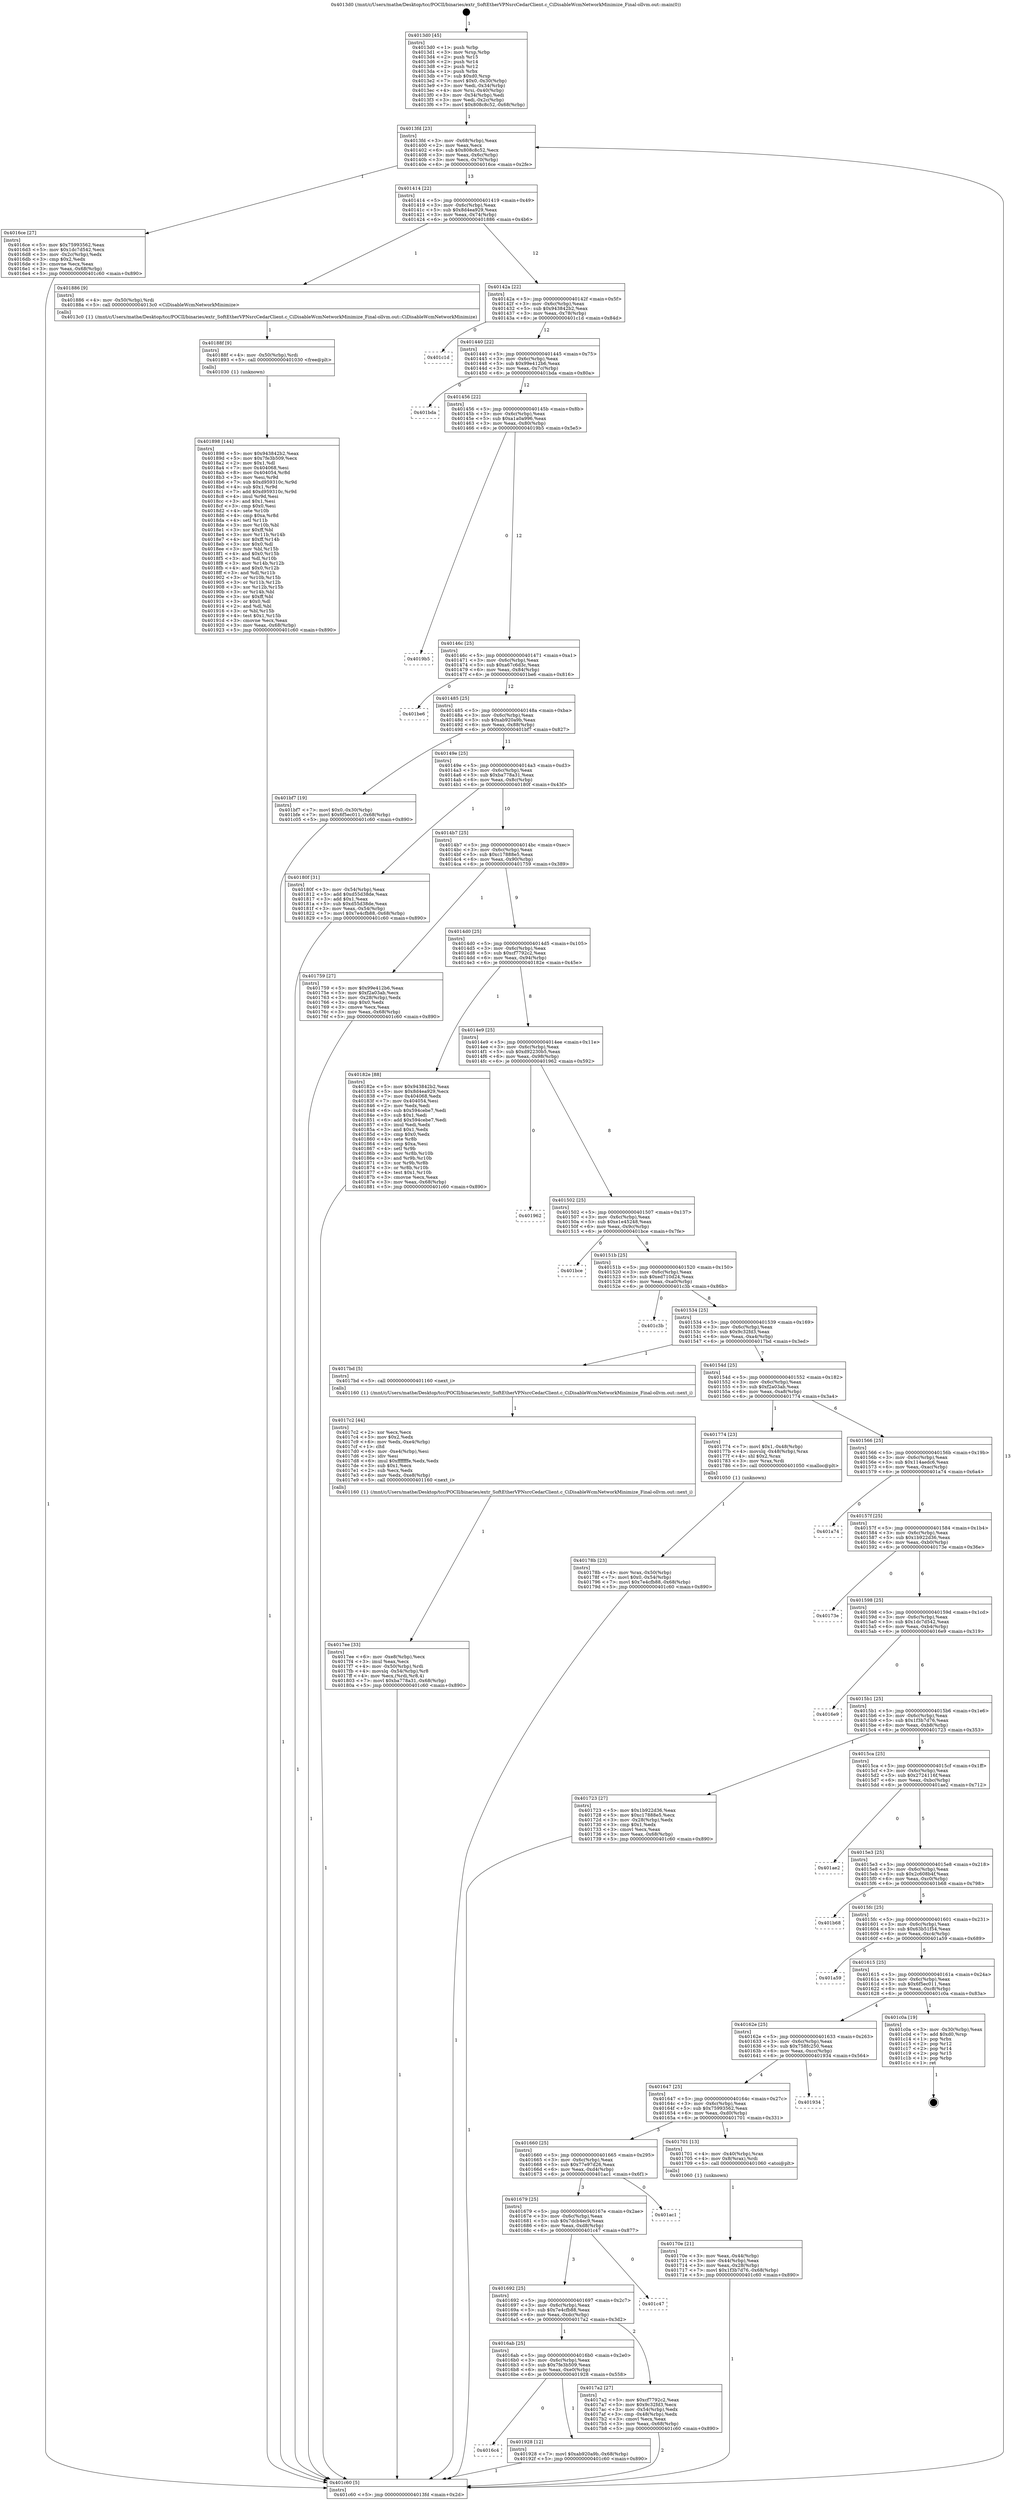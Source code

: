 digraph "0x4013d0" {
  label = "0x4013d0 (/mnt/c/Users/mathe/Desktop/tcc/POCII/binaries/extr_SoftEtherVPNsrcCedarClient.c_CiDisableWcmNetworkMinimize_Final-ollvm.out::main(0))"
  labelloc = "t"
  node[shape=record]

  Entry [label="",width=0.3,height=0.3,shape=circle,fillcolor=black,style=filled]
  "0x4013fd" [label="{
     0x4013fd [23]\l
     | [instrs]\l
     &nbsp;&nbsp;0x4013fd \<+3\>: mov -0x68(%rbp),%eax\l
     &nbsp;&nbsp;0x401400 \<+2\>: mov %eax,%ecx\l
     &nbsp;&nbsp;0x401402 \<+6\>: sub $0x808c8c52,%ecx\l
     &nbsp;&nbsp;0x401408 \<+3\>: mov %eax,-0x6c(%rbp)\l
     &nbsp;&nbsp;0x40140b \<+3\>: mov %ecx,-0x70(%rbp)\l
     &nbsp;&nbsp;0x40140e \<+6\>: je 00000000004016ce \<main+0x2fe\>\l
  }"]
  "0x4016ce" [label="{
     0x4016ce [27]\l
     | [instrs]\l
     &nbsp;&nbsp;0x4016ce \<+5\>: mov $0x75993562,%eax\l
     &nbsp;&nbsp;0x4016d3 \<+5\>: mov $0x1dc7d542,%ecx\l
     &nbsp;&nbsp;0x4016d8 \<+3\>: mov -0x2c(%rbp),%edx\l
     &nbsp;&nbsp;0x4016db \<+3\>: cmp $0x2,%edx\l
     &nbsp;&nbsp;0x4016de \<+3\>: cmovne %ecx,%eax\l
     &nbsp;&nbsp;0x4016e1 \<+3\>: mov %eax,-0x68(%rbp)\l
     &nbsp;&nbsp;0x4016e4 \<+5\>: jmp 0000000000401c60 \<main+0x890\>\l
  }"]
  "0x401414" [label="{
     0x401414 [22]\l
     | [instrs]\l
     &nbsp;&nbsp;0x401414 \<+5\>: jmp 0000000000401419 \<main+0x49\>\l
     &nbsp;&nbsp;0x401419 \<+3\>: mov -0x6c(%rbp),%eax\l
     &nbsp;&nbsp;0x40141c \<+5\>: sub $0x8d4ea929,%eax\l
     &nbsp;&nbsp;0x401421 \<+3\>: mov %eax,-0x74(%rbp)\l
     &nbsp;&nbsp;0x401424 \<+6\>: je 0000000000401886 \<main+0x4b6\>\l
  }"]
  "0x401c60" [label="{
     0x401c60 [5]\l
     | [instrs]\l
     &nbsp;&nbsp;0x401c60 \<+5\>: jmp 00000000004013fd \<main+0x2d\>\l
  }"]
  "0x4013d0" [label="{
     0x4013d0 [45]\l
     | [instrs]\l
     &nbsp;&nbsp;0x4013d0 \<+1\>: push %rbp\l
     &nbsp;&nbsp;0x4013d1 \<+3\>: mov %rsp,%rbp\l
     &nbsp;&nbsp;0x4013d4 \<+2\>: push %r15\l
     &nbsp;&nbsp;0x4013d6 \<+2\>: push %r14\l
     &nbsp;&nbsp;0x4013d8 \<+2\>: push %r12\l
     &nbsp;&nbsp;0x4013da \<+1\>: push %rbx\l
     &nbsp;&nbsp;0x4013db \<+7\>: sub $0xd0,%rsp\l
     &nbsp;&nbsp;0x4013e2 \<+7\>: movl $0x0,-0x30(%rbp)\l
     &nbsp;&nbsp;0x4013e9 \<+3\>: mov %edi,-0x34(%rbp)\l
     &nbsp;&nbsp;0x4013ec \<+4\>: mov %rsi,-0x40(%rbp)\l
     &nbsp;&nbsp;0x4013f0 \<+3\>: mov -0x34(%rbp),%edi\l
     &nbsp;&nbsp;0x4013f3 \<+3\>: mov %edi,-0x2c(%rbp)\l
     &nbsp;&nbsp;0x4013f6 \<+7\>: movl $0x808c8c52,-0x68(%rbp)\l
  }"]
  Exit [label="",width=0.3,height=0.3,shape=circle,fillcolor=black,style=filled,peripheries=2]
  "0x401886" [label="{
     0x401886 [9]\l
     | [instrs]\l
     &nbsp;&nbsp;0x401886 \<+4\>: mov -0x50(%rbp),%rdi\l
     &nbsp;&nbsp;0x40188a \<+5\>: call 00000000004013c0 \<CiDisableWcmNetworkMinimize\>\l
     | [calls]\l
     &nbsp;&nbsp;0x4013c0 \{1\} (/mnt/c/Users/mathe/Desktop/tcc/POCII/binaries/extr_SoftEtherVPNsrcCedarClient.c_CiDisableWcmNetworkMinimize_Final-ollvm.out::CiDisableWcmNetworkMinimize)\l
  }"]
  "0x40142a" [label="{
     0x40142a [22]\l
     | [instrs]\l
     &nbsp;&nbsp;0x40142a \<+5\>: jmp 000000000040142f \<main+0x5f\>\l
     &nbsp;&nbsp;0x40142f \<+3\>: mov -0x6c(%rbp),%eax\l
     &nbsp;&nbsp;0x401432 \<+5\>: sub $0x943842b2,%eax\l
     &nbsp;&nbsp;0x401437 \<+3\>: mov %eax,-0x78(%rbp)\l
     &nbsp;&nbsp;0x40143a \<+6\>: je 0000000000401c1d \<main+0x84d\>\l
  }"]
  "0x4016c4" [label="{
     0x4016c4\l
  }", style=dashed]
  "0x401c1d" [label="{
     0x401c1d\l
  }", style=dashed]
  "0x401440" [label="{
     0x401440 [22]\l
     | [instrs]\l
     &nbsp;&nbsp;0x401440 \<+5\>: jmp 0000000000401445 \<main+0x75\>\l
     &nbsp;&nbsp;0x401445 \<+3\>: mov -0x6c(%rbp),%eax\l
     &nbsp;&nbsp;0x401448 \<+5\>: sub $0x99e412b6,%eax\l
     &nbsp;&nbsp;0x40144d \<+3\>: mov %eax,-0x7c(%rbp)\l
     &nbsp;&nbsp;0x401450 \<+6\>: je 0000000000401bda \<main+0x80a\>\l
  }"]
  "0x401928" [label="{
     0x401928 [12]\l
     | [instrs]\l
     &nbsp;&nbsp;0x401928 \<+7\>: movl $0xab920a9b,-0x68(%rbp)\l
     &nbsp;&nbsp;0x40192f \<+5\>: jmp 0000000000401c60 \<main+0x890\>\l
  }"]
  "0x401bda" [label="{
     0x401bda\l
  }", style=dashed]
  "0x401456" [label="{
     0x401456 [22]\l
     | [instrs]\l
     &nbsp;&nbsp;0x401456 \<+5\>: jmp 000000000040145b \<main+0x8b\>\l
     &nbsp;&nbsp;0x40145b \<+3\>: mov -0x6c(%rbp),%eax\l
     &nbsp;&nbsp;0x40145e \<+5\>: sub $0xa1a0a996,%eax\l
     &nbsp;&nbsp;0x401463 \<+3\>: mov %eax,-0x80(%rbp)\l
     &nbsp;&nbsp;0x401466 \<+6\>: je 00000000004019b5 \<main+0x5e5\>\l
  }"]
  "0x401898" [label="{
     0x401898 [144]\l
     | [instrs]\l
     &nbsp;&nbsp;0x401898 \<+5\>: mov $0x943842b2,%eax\l
     &nbsp;&nbsp;0x40189d \<+5\>: mov $0x7fe3b509,%ecx\l
     &nbsp;&nbsp;0x4018a2 \<+2\>: mov $0x1,%dl\l
     &nbsp;&nbsp;0x4018a4 \<+7\>: mov 0x404068,%esi\l
     &nbsp;&nbsp;0x4018ab \<+8\>: mov 0x404054,%r8d\l
     &nbsp;&nbsp;0x4018b3 \<+3\>: mov %esi,%r9d\l
     &nbsp;&nbsp;0x4018b6 \<+7\>: sub $0xd959310c,%r9d\l
     &nbsp;&nbsp;0x4018bd \<+4\>: sub $0x1,%r9d\l
     &nbsp;&nbsp;0x4018c1 \<+7\>: add $0xd959310c,%r9d\l
     &nbsp;&nbsp;0x4018c8 \<+4\>: imul %r9d,%esi\l
     &nbsp;&nbsp;0x4018cc \<+3\>: and $0x1,%esi\l
     &nbsp;&nbsp;0x4018cf \<+3\>: cmp $0x0,%esi\l
     &nbsp;&nbsp;0x4018d2 \<+4\>: sete %r10b\l
     &nbsp;&nbsp;0x4018d6 \<+4\>: cmp $0xa,%r8d\l
     &nbsp;&nbsp;0x4018da \<+4\>: setl %r11b\l
     &nbsp;&nbsp;0x4018de \<+3\>: mov %r10b,%bl\l
     &nbsp;&nbsp;0x4018e1 \<+3\>: xor $0xff,%bl\l
     &nbsp;&nbsp;0x4018e4 \<+3\>: mov %r11b,%r14b\l
     &nbsp;&nbsp;0x4018e7 \<+4\>: xor $0xff,%r14b\l
     &nbsp;&nbsp;0x4018eb \<+3\>: xor $0x0,%dl\l
     &nbsp;&nbsp;0x4018ee \<+3\>: mov %bl,%r15b\l
     &nbsp;&nbsp;0x4018f1 \<+4\>: and $0x0,%r15b\l
     &nbsp;&nbsp;0x4018f5 \<+3\>: and %dl,%r10b\l
     &nbsp;&nbsp;0x4018f8 \<+3\>: mov %r14b,%r12b\l
     &nbsp;&nbsp;0x4018fb \<+4\>: and $0x0,%r12b\l
     &nbsp;&nbsp;0x4018ff \<+3\>: and %dl,%r11b\l
     &nbsp;&nbsp;0x401902 \<+3\>: or %r10b,%r15b\l
     &nbsp;&nbsp;0x401905 \<+3\>: or %r11b,%r12b\l
     &nbsp;&nbsp;0x401908 \<+3\>: xor %r12b,%r15b\l
     &nbsp;&nbsp;0x40190b \<+3\>: or %r14b,%bl\l
     &nbsp;&nbsp;0x40190e \<+3\>: xor $0xff,%bl\l
     &nbsp;&nbsp;0x401911 \<+3\>: or $0x0,%dl\l
     &nbsp;&nbsp;0x401914 \<+2\>: and %dl,%bl\l
     &nbsp;&nbsp;0x401916 \<+3\>: or %bl,%r15b\l
     &nbsp;&nbsp;0x401919 \<+4\>: test $0x1,%r15b\l
     &nbsp;&nbsp;0x40191d \<+3\>: cmovne %ecx,%eax\l
     &nbsp;&nbsp;0x401920 \<+3\>: mov %eax,-0x68(%rbp)\l
     &nbsp;&nbsp;0x401923 \<+5\>: jmp 0000000000401c60 \<main+0x890\>\l
  }"]
  "0x4019b5" [label="{
     0x4019b5\l
  }", style=dashed]
  "0x40146c" [label="{
     0x40146c [25]\l
     | [instrs]\l
     &nbsp;&nbsp;0x40146c \<+5\>: jmp 0000000000401471 \<main+0xa1\>\l
     &nbsp;&nbsp;0x401471 \<+3\>: mov -0x6c(%rbp),%eax\l
     &nbsp;&nbsp;0x401474 \<+5\>: sub $0xa67c6d3c,%eax\l
     &nbsp;&nbsp;0x401479 \<+6\>: mov %eax,-0x84(%rbp)\l
     &nbsp;&nbsp;0x40147f \<+6\>: je 0000000000401be6 \<main+0x816\>\l
  }"]
  "0x40188f" [label="{
     0x40188f [9]\l
     | [instrs]\l
     &nbsp;&nbsp;0x40188f \<+4\>: mov -0x50(%rbp),%rdi\l
     &nbsp;&nbsp;0x401893 \<+5\>: call 0000000000401030 \<free@plt\>\l
     | [calls]\l
     &nbsp;&nbsp;0x401030 \{1\} (unknown)\l
  }"]
  "0x401be6" [label="{
     0x401be6\l
  }", style=dashed]
  "0x401485" [label="{
     0x401485 [25]\l
     | [instrs]\l
     &nbsp;&nbsp;0x401485 \<+5\>: jmp 000000000040148a \<main+0xba\>\l
     &nbsp;&nbsp;0x40148a \<+3\>: mov -0x6c(%rbp),%eax\l
     &nbsp;&nbsp;0x40148d \<+5\>: sub $0xab920a9b,%eax\l
     &nbsp;&nbsp;0x401492 \<+6\>: mov %eax,-0x88(%rbp)\l
     &nbsp;&nbsp;0x401498 \<+6\>: je 0000000000401bf7 \<main+0x827\>\l
  }"]
  "0x4017ee" [label="{
     0x4017ee [33]\l
     | [instrs]\l
     &nbsp;&nbsp;0x4017ee \<+6\>: mov -0xe8(%rbp),%ecx\l
     &nbsp;&nbsp;0x4017f4 \<+3\>: imul %eax,%ecx\l
     &nbsp;&nbsp;0x4017f7 \<+4\>: mov -0x50(%rbp),%rdi\l
     &nbsp;&nbsp;0x4017fb \<+4\>: movslq -0x54(%rbp),%r8\l
     &nbsp;&nbsp;0x4017ff \<+4\>: mov %ecx,(%rdi,%r8,4)\l
     &nbsp;&nbsp;0x401803 \<+7\>: movl $0xba778a31,-0x68(%rbp)\l
     &nbsp;&nbsp;0x40180a \<+5\>: jmp 0000000000401c60 \<main+0x890\>\l
  }"]
  "0x401bf7" [label="{
     0x401bf7 [19]\l
     | [instrs]\l
     &nbsp;&nbsp;0x401bf7 \<+7\>: movl $0x0,-0x30(%rbp)\l
     &nbsp;&nbsp;0x401bfe \<+7\>: movl $0x6f5ec011,-0x68(%rbp)\l
     &nbsp;&nbsp;0x401c05 \<+5\>: jmp 0000000000401c60 \<main+0x890\>\l
  }"]
  "0x40149e" [label="{
     0x40149e [25]\l
     | [instrs]\l
     &nbsp;&nbsp;0x40149e \<+5\>: jmp 00000000004014a3 \<main+0xd3\>\l
     &nbsp;&nbsp;0x4014a3 \<+3\>: mov -0x6c(%rbp),%eax\l
     &nbsp;&nbsp;0x4014a6 \<+5\>: sub $0xba778a31,%eax\l
     &nbsp;&nbsp;0x4014ab \<+6\>: mov %eax,-0x8c(%rbp)\l
     &nbsp;&nbsp;0x4014b1 \<+6\>: je 000000000040180f \<main+0x43f\>\l
  }"]
  "0x4017c2" [label="{
     0x4017c2 [44]\l
     | [instrs]\l
     &nbsp;&nbsp;0x4017c2 \<+2\>: xor %ecx,%ecx\l
     &nbsp;&nbsp;0x4017c4 \<+5\>: mov $0x2,%edx\l
     &nbsp;&nbsp;0x4017c9 \<+6\>: mov %edx,-0xe4(%rbp)\l
     &nbsp;&nbsp;0x4017cf \<+1\>: cltd\l
     &nbsp;&nbsp;0x4017d0 \<+6\>: mov -0xe4(%rbp),%esi\l
     &nbsp;&nbsp;0x4017d6 \<+2\>: idiv %esi\l
     &nbsp;&nbsp;0x4017d8 \<+6\>: imul $0xfffffffe,%edx,%edx\l
     &nbsp;&nbsp;0x4017de \<+3\>: sub $0x1,%ecx\l
     &nbsp;&nbsp;0x4017e1 \<+2\>: sub %ecx,%edx\l
     &nbsp;&nbsp;0x4017e3 \<+6\>: mov %edx,-0xe8(%rbp)\l
     &nbsp;&nbsp;0x4017e9 \<+5\>: call 0000000000401160 \<next_i\>\l
     | [calls]\l
     &nbsp;&nbsp;0x401160 \{1\} (/mnt/c/Users/mathe/Desktop/tcc/POCII/binaries/extr_SoftEtherVPNsrcCedarClient.c_CiDisableWcmNetworkMinimize_Final-ollvm.out::next_i)\l
  }"]
  "0x40180f" [label="{
     0x40180f [31]\l
     | [instrs]\l
     &nbsp;&nbsp;0x40180f \<+3\>: mov -0x54(%rbp),%eax\l
     &nbsp;&nbsp;0x401812 \<+5\>: add $0xd55d38de,%eax\l
     &nbsp;&nbsp;0x401817 \<+3\>: add $0x1,%eax\l
     &nbsp;&nbsp;0x40181a \<+5\>: sub $0xd55d38de,%eax\l
     &nbsp;&nbsp;0x40181f \<+3\>: mov %eax,-0x54(%rbp)\l
     &nbsp;&nbsp;0x401822 \<+7\>: movl $0x7e4cfb88,-0x68(%rbp)\l
     &nbsp;&nbsp;0x401829 \<+5\>: jmp 0000000000401c60 \<main+0x890\>\l
  }"]
  "0x4014b7" [label="{
     0x4014b7 [25]\l
     | [instrs]\l
     &nbsp;&nbsp;0x4014b7 \<+5\>: jmp 00000000004014bc \<main+0xec\>\l
     &nbsp;&nbsp;0x4014bc \<+3\>: mov -0x6c(%rbp),%eax\l
     &nbsp;&nbsp;0x4014bf \<+5\>: sub $0xc17888e5,%eax\l
     &nbsp;&nbsp;0x4014c4 \<+6\>: mov %eax,-0x90(%rbp)\l
     &nbsp;&nbsp;0x4014ca \<+6\>: je 0000000000401759 \<main+0x389\>\l
  }"]
  "0x4016ab" [label="{
     0x4016ab [25]\l
     | [instrs]\l
     &nbsp;&nbsp;0x4016ab \<+5\>: jmp 00000000004016b0 \<main+0x2e0\>\l
     &nbsp;&nbsp;0x4016b0 \<+3\>: mov -0x6c(%rbp),%eax\l
     &nbsp;&nbsp;0x4016b3 \<+5\>: sub $0x7fe3b509,%eax\l
     &nbsp;&nbsp;0x4016b8 \<+6\>: mov %eax,-0xe0(%rbp)\l
     &nbsp;&nbsp;0x4016be \<+6\>: je 0000000000401928 \<main+0x558\>\l
  }"]
  "0x401759" [label="{
     0x401759 [27]\l
     | [instrs]\l
     &nbsp;&nbsp;0x401759 \<+5\>: mov $0x99e412b6,%eax\l
     &nbsp;&nbsp;0x40175e \<+5\>: mov $0xf2a03ab,%ecx\l
     &nbsp;&nbsp;0x401763 \<+3\>: mov -0x28(%rbp),%edx\l
     &nbsp;&nbsp;0x401766 \<+3\>: cmp $0x0,%edx\l
     &nbsp;&nbsp;0x401769 \<+3\>: cmove %ecx,%eax\l
     &nbsp;&nbsp;0x40176c \<+3\>: mov %eax,-0x68(%rbp)\l
     &nbsp;&nbsp;0x40176f \<+5\>: jmp 0000000000401c60 \<main+0x890\>\l
  }"]
  "0x4014d0" [label="{
     0x4014d0 [25]\l
     | [instrs]\l
     &nbsp;&nbsp;0x4014d0 \<+5\>: jmp 00000000004014d5 \<main+0x105\>\l
     &nbsp;&nbsp;0x4014d5 \<+3\>: mov -0x6c(%rbp),%eax\l
     &nbsp;&nbsp;0x4014d8 \<+5\>: sub $0xcf7792c2,%eax\l
     &nbsp;&nbsp;0x4014dd \<+6\>: mov %eax,-0x94(%rbp)\l
     &nbsp;&nbsp;0x4014e3 \<+6\>: je 000000000040182e \<main+0x45e\>\l
  }"]
  "0x4017a2" [label="{
     0x4017a2 [27]\l
     | [instrs]\l
     &nbsp;&nbsp;0x4017a2 \<+5\>: mov $0xcf7792c2,%eax\l
     &nbsp;&nbsp;0x4017a7 \<+5\>: mov $0x9c32fd3,%ecx\l
     &nbsp;&nbsp;0x4017ac \<+3\>: mov -0x54(%rbp),%edx\l
     &nbsp;&nbsp;0x4017af \<+3\>: cmp -0x48(%rbp),%edx\l
     &nbsp;&nbsp;0x4017b2 \<+3\>: cmovl %ecx,%eax\l
     &nbsp;&nbsp;0x4017b5 \<+3\>: mov %eax,-0x68(%rbp)\l
     &nbsp;&nbsp;0x4017b8 \<+5\>: jmp 0000000000401c60 \<main+0x890\>\l
  }"]
  "0x40182e" [label="{
     0x40182e [88]\l
     | [instrs]\l
     &nbsp;&nbsp;0x40182e \<+5\>: mov $0x943842b2,%eax\l
     &nbsp;&nbsp;0x401833 \<+5\>: mov $0x8d4ea929,%ecx\l
     &nbsp;&nbsp;0x401838 \<+7\>: mov 0x404068,%edx\l
     &nbsp;&nbsp;0x40183f \<+7\>: mov 0x404054,%esi\l
     &nbsp;&nbsp;0x401846 \<+2\>: mov %edx,%edi\l
     &nbsp;&nbsp;0x401848 \<+6\>: sub $0x594cebe7,%edi\l
     &nbsp;&nbsp;0x40184e \<+3\>: sub $0x1,%edi\l
     &nbsp;&nbsp;0x401851 \<+6\>: add $0x594cebe7,%edi\l
     &nbsp;&nbsp;0x401857 \<+3\>: imul %edi,%edx\l
     &nbsp;&nbsp;0x40185a \<+3\>: and $0x1,%edx\l
     &nbsp;&nbsp;0x40185d \<+3\>: cmp $0x0,%edx\l
     &nbsp;&nbsp;0x401860 \<+4\>: sete %r8b\l
     &nbsp;&nbsp;0x401864 \<+3\>: cmp $0xa,%esi\l
     &nbsp;&nbsp;0x401867 \<+4\>: setl %r9b\l
     &nbsp;&nbsp;0x40186b \<+3\>: mov %r8b,%r10b\l
     &nbsp;&nbsp;0x40186e \<+3\>: and %r9b,%r10b\l
     &nbsp;&nbsp;0x401871 \<+3\>: xor %r9b,%r8b\l
     &nbsp;&nbsp;0x401874 \<+3\>: or %r8b,%r10b\l
     &nbsp;&nbsp;0x401877 \<+4\>: test $0x1,%r10b\l
     &nbsp;&nbsp;0x40187b \<+3\>: cmovne %ecx,%eax\l
     &nbsp;&nbsp;0x40187e \<+3\>: mov %eax,-0x68(%rbp)\l
     &nbsp;&nbsp;0x401881 \<+5\>: jmp 0000000000401c60 \<main+0x890\>\l
  }"]
  "0x4014e9" [label="{
     0x4014e9 [25]\l
     | [instrs]\l
     &nbsp;&nbsp;0x4014e9 \<+5\>: jmp 00000000004014ee \<main+0x11e\>\l
     &nbsp;&nbsp;0x4014ee \<+3\>: mov -0x6c(%rbp),%eax\l
     &nbsp;&nbsp;0x4014f1 \<+5\>: sub $0xd92230b5,%eax\l
     &nbsp;&nbsp;0x4014f6 \<+6\>: mov %eax,-0x98(%rbp)\l
     &nbsp;&nbsp;0x4014fc \<+6\>: je 0000000000401962 \<main+0x592\>\l
  }"]
  "0x401692" [label="{
     0x401692 [25]\l
     | [instrs]\l
     &nbsp;&nbsp;0x401692 \<+5\>: jmp 0000000000401697 \<main+0x2c7\>\l
     &nbsp;&nbsp;0x401697 \<+3\>: mov -0x6c(%rbp),%eax\l
     &nbsp;&nbsp;0x40169a \<+5\>: sub $0x7e4cfb88,%eax\l
     &nbsp;&nbsp;0x40169f \<+6\>: mov %eax,-0xdc(%rbp)\l
     &nbsp;&nbsp;0x4016a5 \<+6\>: je 00000000004017a2 \<main+0x3d2\>\l
  }"]
  "0x401962" [label="{
     0x401962\l
  }", style=dashed]
  "0x401502" [label="{
     0x401502 [25]\l
     | [instrs]\l
     &nbsp;&nbsp;0x401502 \<+5\>: jmp 0000000000401507 \<main+0x137\>\l
     &nbsp;&nbsp;0x401507 \<+3\>: mov -0x6c(%rbp),%eax\l
     &nbsp;&nbsp;0x40150a \<+5\>: sub $0xe1e45248,%eax\l
     &nbsp;&nbsp;0x40150f \<+6\>: mov %eax,-0x9c(%rbp)\l
     &nbsp;&nbsp;0x401515 \<+6\>: je 0000000000401bce \<main+0x7fe\>\l
  }"]
  "0x401c47" [label="{
     0x401c47\l
  }", style=dashed]
  "0x401bce" [label="{
     0x401bce\l
  }", style=dashed]
  "0x40151b" [label="{
     0x40151b [25]\l
     | [instrs]\l
     &nbsp;&nbsp;0x40151b \<+5\>: jmp 0000000000401520 \<main+0x150\>\l
     &nbsp;&nbsp;0x401520 \<+3\>: mov -0x6c(%rbp),%eax\l
     &nbsp;&nbsp;0x401523 \<+5\>: sub $0xed710d24,%eax\l
     &nbsp;&nbsp;0x401528 \<+6\>: mov %eax,-0xa0(%rbp)\l
     &nbsp;&nbsp;0x40152e \<+6\>: je 0000000000401c3b \<main+0x86b\>\l
  }"]
  "0x401679" [label="{
     0x401679 [25]\l
     | [instrs]\l
     &nbsp;&nbsp;0x401679 \<+5\>: jmp 000000000040167e \<main+0x2ae\>\l
     &nbsp;&nbsp;0x40167e \<+3\>: mov -0x6c(%rbp),%eax\l
     &nbsp;&nbsp;0x401681 \<+5\>: sub $0x7dcb4ec9,%eax\l
     &nbsp;&nbsp;0x401686 \<+6\>: mov %eax,-0xd8(%rbp)\l
     &nbsp;&nbsp;0x40168c \<+6\>: je 0000000000401c47 \<main+0x877\>\l
  }"]
  "0x401c3b" [label="{
     0x401c3b\l
  }", style=dashed]
  "0x401534" [label="{
     0x401534 [25]\l
     | [instrs]\l
     &nbsp;&nbsp;0x401534 \<+5\>: jmp 0000000000401539 \<main+0x169\>\l
     &nbsp;&nbsp;0x401539 \<+3\>: mov -0x6c(%rbp),%eax\l
     &nbsp;&nbsp;0x40153c \<+5\>: sub $0x9c32fd3,%eax\l
     &nbsp;&nbsp;0x401541 \<+6\>: mov %eax,-0xa4(%rbp)\l
     &nbsp;&nbsp;0x401547 \<+6\>: je 00000000004017bd \<main+0x3ed\>\l
  }"]
  "0x401ac1" [label="{
     0x401ac1\l
  }", style=dashed]
  "0x4017bd" [label="{
     0x4017bd [5]\l
     | [instrs]\l
     &nbsp;&nbsp;0x4017bd \<+5\>: call 0000000000401160 \<next_i\>\l
     | [calls]\l
     &nbsp;&nbsp;0x401160 \{1\} (/mnt/c/Users/mathe/Desktop/tcc/POCII/binaries/extr_SoftEtherVPNsrcCedarClient.c_CiDisableWcmNetworkMinimize_Final-ollvm.out::next_i)\l
  }"]
  "0x40154d" [label="{
     0x40154d [25]\l
     | [instrs]\l
     &nbsp;&nbsp;0x40154d \<+5\>: jmp 0000000000401552 \<main+0x182\>\l
     &nbsp;&nbsp;0x401552 \<+3\>: mov -0x6c(%rbp),%eax\l
     &nbsp;&nbsp;0x401555 \<+5\>: sub $0xf2a03ab,%eax\l
     &nbsp;&nbsp;0x40155a \<+6\>: mov %eax,-0xa8(%rbp)\l
     &nbsp;&nbsp;0x401560 \<+6\>: je 0000000000401774 \<main+0x3a4\>\l
  }"]
  "0x40178b" [label="{
     0x40178b [23]\l
     | [instrs]\l
     &nbsp;&nbsp;0x40178b \<+4\>: mov %rax,-0x50(%rbp)\l
     &nbsp;&nbsp;0x40178f \<+7\>: movl $0x0,-0x54(%rbp)\l
     &nbsp;&nbsp;0x401796 \<+7\>: movl $0x7e4cfb88,-0x68(%rbp)\l
     &nbsp;&nbsp;0x40179d \<+5\>: jmp 0000000000401c60 \<main+0x890\>\l
  }"]
  "0x401774" [label="{
     0x401774 [23]\l
     | [instrs]\l
     &nbsp;&nbsp;0x401774 \<+7\>: movl $0x1,-0x48(%rbp)\l
     &nbsp;&nbsp;0x40177b \<+4\>: movslq -0x48(%rbp),%rax\l
     &nbsp;&nbsp;0x40177f \<+4\>: shl $0x2,%rax\l
     &nbsp;&nbsp;0x401783 \<+3\>: mov %rax,%rdi\l
     &nbsp;&nbsp;0x401786 \<+5\>: call 0000000000401050 \<malloc@plt\>\l
     | [calls]\l
     &nbsp;&nbsp;0x401050 \{1\} (unknown)\l
  }"]
  "0x401566" [label="{
     0x401566 [25]\l
     | [instrs]\l
     &nbsp;&nbsp;0x401566 \<+5\>: jmp 000000000040156b \<main+0x19b\>\l
     &nbsp;&nbsp;0x40156b \<+3\>: mov -0x6c(%rbp),%eax\l
     &nbsp;&nbsp;0x40156e \<+5\>: sub $0x114aedc6,%eax\l
     &nbsp;&nbsp;0x401573 \<+6\>: mov %eax,-0xac(%rbp)\l
     &nbsp;&nbsp;0x401579 \<+6\>: je 0000000000401a74 \<main+0x6a4\>\l
  }"]
  "0x40170e" [label="{
     0x40170e [21]\l
     | [instrs]\l
     &nbsp;&nbsp;0x40170e \<+3\>: mov %eax,-0x44(%rbp)\l
     &nbsp;&nbsp;0x401711 \<+3\>: mov -0x44(%rbp),%eax\l
     &nbsp;&nbsp;0x401714 \<+3\>: mov %eax,-0x28(%rbp)\l
     &nbsp;&nbsp;0x401717 \<+7\>: movl $0x1f3b7d76,-0x68(%rbp)\l
     &nbsp;&nbsp;0x40171e \<+5\>: jmp 0000000000401c60 \<main+0x890\>\l
  }"]
  "0x401a74" [label="{
     0x401a74\l
  }", style=dashed]
  "0x40157f" [label="{
     0x40157f [25]\l
     | [instrs]\l
     &nbsp;&nbsp;0x40157f \<+5\>: jmp 0000000000401584 \<main+0x1b4\>\l
     &nbsp;&nbsp;0x401584 \<+3\>: mov -0x6c(%rbp),%eax\l
     &nbsp;&nbsp;0x401587 \<+5\>: sub $0x1b922d36,%eax\l
     &nbsp;&nbsp;0x40158c \<+6\>: mov %eax,-0xb0(%rbp)\l
     &nbsp;&nbsp;0x401592 \<+6\>: je 000000000040173e \<main+0x36e\>\l
  }"]
  "0x401660" [label="{
     0x401660 [25]\l
     | [instrs]\l
     &nbsp;&nbsp;0x401660 \<+5\>: jmp 0000000000401665 \<main+0x295\>\l
     &nbsp;&nbsp;0x401665 \<+3\>: mov -0x6c(%rbp),%eax\l
     &nbsp;&nbsp;0x401668 \<+5\>: sub $0x77e97d26,%eax\l
     &nbsp;&nbsp;0x40166d \<+6\>: mov %eax,-0xd4(%rbp)\l
     &nbsp;&nbsp;0x401673 \<+6\>: je 0000000000401ac1 \<main+0x6f1\>\l
  }"]
  "0x40173e" [label="{
     0x40173e\l
  }", style=dashed]
  "0x401598" [label="{
     0x401598 [25]\l
     | [instrs]\l
     &nbsp;&nbsp;0x401598 \<+5\>: jmp 000000000040159d \<main+0x1cd\>\l
     &nbsp;&nbsp;0x40159d \<+3\>: mov -0x6c(%rbp),%eax\l
     &nbsp;&nbsp;0x4015a0 \<+5\>: sub $0x1dc7d542,%eax\l
     &nbsp;&nbsp;0x4015a5 \<+6\>: mov %eax,-0xb4(%rbp)\l
     &nbsp;&nbsp;0x4015ab \<+6\>: je 00000000004016e9 \<main+0x319\>\l
  }"]
  "0x401701" [label="{
     0x401701 [13]\l
     | [instrs]\l
     &nbsp;&nbsp;0x401701 \<+4\>: mov -0x40(%rbp),%rax\l
     &nbsp;&nbsp;0x401705 \<+4\>: mov 0x8(%rax),%rdi\l
     &nbsp;&nbsp;0x401709 \<+5\>: call 0000000000401060 \<atoi@plt\>\l
     | [calls]\l
     &nbsp;&nbsp;0x401060 \{1\} (unknown)\l
  }"]
  "0x4016e9" [label="{
     0x4016e9\l
  }", style=dashed]
  "0x4015b1" [label="{
     0x4015b1 [25]\l
     | [instrs]\l
     &nbsp;&nbsp;0x4015b1 \<+5\>: jmp 00000000004015b6 \<main+0x1e6\>\l
     &nbsp;&nbsp;0x4015b6 \<+3\>: mov -0x6c(%rbp),%eax\l
     &nbsp;&nbsp;0x4015b9 \<+5\>: sub $0x1f3b7d76,%eax\l
     &nbsp;&nbsp;0x4015be \<+6\>: mov %eax,-0xb8(%rbp)\l
     &nbsp;&nbsp;0x4015c4 \<+6\>: je 0000000000401723 \<main+0x353\>\l
  }"]
  "0x401647" [label="{
     0x401647 [25]\l
     | [instrs]\l
     &nbsp;&nbsp;0x401647 \<+5\>: jmp 000000000040164c \<main+0x27c\>\l
     &nbsp;&nbsp;0x40164c \<+3\>: mov -0x6c(%rbp),%eax\l
     &nbsp;&nbsp;0x40164f \<+5\>: sub $0x75993562,%eax\l
     &nbsp;&nbsp;0x401654 \<+6\>: mov %eax,-0xd0(%rbp)\l
     &nbsp;&nbsp;0x40165a \<+6\>: je 0000000000401701 \<main+0x331\>\l
  }"]
  "0x401723" [label="{
     0x401723 [27]\l
     | [instrs]\l
     &nbsp;&nbsp;0x401723 \<+5\>: mov $0x1b922d36,%eax\l
     &nbsp;&nbsp;0x401728 \<+5\>: mov $0xc17888e5,%ecx\l
     &nbsp;&nbsp;0x40172d \<+3\>: mov -0x28(%rbp),%edx\l
     &nbsp;&nbsp;0x401730 \<+3\>: cmp $0x1,%edx\l
     &nbsp;&nbsp;0x401733 \<+3\>: cmovl %ecx,%eax\l
     &nbsp;&nbsp;0x401736 \<+3\>: mov %eax,-0x68(%rbp)\l
     &nbsp;&nbsp;0x401739 \<+5\>: jmp 0000000000401c60 \<main+0x890\>\l
  }"]
  "0x4015ca" [label="{
     0x4015ca [25]\l
     | [instrs]\l
     &nbsp;&nbsp;0x4015ca \<+5\>: jmp 00000000004015cf \<main+0x1ff\>\l
     &nbsp;&nbsp;0x4015cf \<+3\>: mov -0x6c(%rbp),%eax\l
     &nbsp;&nbsp;0x4015d2 \<+5\>: sub $0x2724116f,%eax\l
     &nbsp;&nbsp;0x4015d7 \<+6\>: mov %eax,-0xbc(%rbp)\l
     &nbsp;&nbsp;0x4015dd \<+6\>: je 0000000000401ae2 \<main+0x712\>\l
  }"]
  "0x401934" [label="{
     0x401934\l
  }", style=dashed]
  "0x401ae2" [label="{
     0x401ae2\l
  }", style=dashed]
  "0x4015e3" [label="{
     0x4015e3 [25]\l
     | [instrs]\l
     &nbsp;&nbsp;0x4015e3 \<+5\>: jmp 00000000004015e8 \<main+0x218\>\l
     &nbsp;&nbsp;0x4015e8 \<+3\>: mov -0x6c(%rbp),%eax\l
     &nbsp;&nbsp;0x4015eb \<+5\>: sub $0x2c608b4f,%eax\l
     &nbsp;&nbsp;0x4015f0 \<+6\>: mov %eax,-0xc0(%rbp)\l
     &nbsp;&nbsp;0x4015f6 \<+6\>: je 0000000000401b68 \<main+0x798\>\l
  }"]
  "0x40162e" [label="{
     0x40162e [25]\l
     | [instrs]\l
     &nbsp;&nbsp;0x40162e \<+5\>: jmp 0000000000401633 \<main+0x263\>\l
     &nbsp;&nbsp;0x401633 \<+3\>: mov -0x6c(%rbp),%eax\l
     &nbsp;&nbsp;0x401636 \<+5\>: sub $0x758fc250,%eax\l
     &nbsp;&nbsp;0x40163b \<+6\>: mov %eax,-0xcc(%rbp)\l
     &nbsp;&nbsp;0x401641 \<+6\>: je 0000000000401934 \<main+0x564\>\l
  }"]
  "0x401b68" [label="{
     0x401b68\l
  }", style=dashed]
  "0x4015fc" [label="{
     0x4015fc [25]\l
     | [instrs]\l
     &nbsp;&nbsp;0x4015fc \<+5\>: jmp 0000000000401601 \<main+0x231\>\l
     &nbsp;&nbsp;0x401601 \<+3\>: mov -0x6c(%rbp),%eax\l
     &nbsp;&nbsp;0x401604 \<+5\>: sub $0x63b51f54,%eax\l
     &nbsp;&nbsp;0x401609 \<+6\>: mov %eax,-0xc4(%rbp)\l
     &nbsp;&nbsp;0x40160f \<+6\>: je 0000000000401a59 \<main+0x689\>\l
  }"]
  "0x401c0a" [label="{
     0x401c0a [19]\l
     | [instrs]\l
     &nbsp;&nbsp;0x401c0a \<+3\>: mov -0x30(%rbp),%eax\l
     &nbsp;&nbsp;0x401c0d \<+7\>: add $0xd0,%rsp\l
     &nbsp;&nbsp;0x401c14 \<+1\>: pop %rbx\l
     &nbsp;&nbsp;0x401c15 \<+2\>: pop %r12\l
     &nbsp;&nbsp;0x401c17 \<+2\>: pop %r14\l
     &nbsp;&nbsp;0x401c19 \<+2\>: pop %r15\l
     &nbsp;&nbsp;0x401c1b \<+1\>: pop %rbp\l
     &nbsp;&nbsp;0x401c1c \<+1\>: ret\l
  }"]
  "0x401a59" [label="{
     0x401a59\l
  }", style=dashed]
  "0x401615" [label="{
     0x401615 [25]\l
     | [instrs]\l
     &nbsp;&nbsp;0x401615 \<+5\>: jmp 000000000040161a \<main+0x24a\>\l
     &nbsp;&nbsp;0x40161a \<+3\>: mov -0x6c(%rbp),%eax\l
     &nbsp;&nbsp;0x40161d \<+5\>: sub $0x6f5ec011,%eax\l
     &nbsp;&nbsp;0x401622 \<+6\>: mov %eax,-0xc8(%rbp)\l
     &nbsp;&nbsp;0x401628 \<+6\>: je 0000000000401c0a \<main+0x83a\>\l
  }"]
  Entry -> "0x4013d0" [label=" 1"]
  "0x4013fd" -> "0x4016ce" [label=" 1"]
  "0x4013fd" -> "0x401414" [label=" 13"]
  "0x4016ce" -> "0x401c60" [label=" 1"]
  "0x4013d0" -> "0x4013fd" [label=" 1"]
  "0x401c60" -> "0x4013fd" [label=" 13"]
  "0x401c0a" -> Exit [label=" 1"]
  "0x401414" -> "0x401886" [label=" 1"]
  "0x401414" -> "0x40142a" [label=" 12"]
  "0x401bf7" -> "0x401c60" [label=" 1"]
  "0x40142a" -> "0x401c1d" [label=" 0"]
  "0x40142a" -> "0x401440" [label=" 12"]
  "0x401928" -> "0x401c60" [label=" 1"]
  "0x401440" -> "0x401bda" [label=" 0"]
  "0x401440" -> "0x401456" [label=" 12"]
  "0x4016ab" -> "0x4016c4" [label=" 0"]
  "0x401456" -> "0x4019b5" [label=" 0"]
  "0x401456" -> "0x40146c" [label=" 12"]
  "0x4016ab" -> "0x401928" [label=" 1"]
  "0x40146c" -> "0x401be6" [label=" 0"]
  "0x40146c" -> "0x401485" [label=" 12"]
  "0x401898" -> "0x401c60" [label=" 1"]
  "0x401485" -> "0x401bf7" [label=" 1"]
  "0x401485" -> "0x40149e" [label=" 11"]
  "0x40188f" -> "0x401898" [label=" 1"]
  "0x40149e" -> "0x40180f" [label=" 1"]
  "0x40149e" -> "0x4014b7" [label=" 10"]
  "0x401886" -> "0x40188f" [label=" 1"]
  "0x4014b7" -> "0x401759" [label=" 1"]
  "0x4014b7" -> "0x4014d0" [label=" 9"]
  "0x40182e" -> "0x401c60" [label=" 1"]
  "0x4014d0" -> "0x40182e" [label=" 1"]
  "0x4014d0" -> "0x4014e9" [label=" 8"]
  "0x40180f" -> "0x401c60" [label=" 1"]
  "0x4014e9" -> "0x401962" [label=" 0"]
  "0x4014e9" -> "0x401502" [label=" 8"]
  "0x4017c2" -> "0x4017ee" [label=" 1"]
  "0x401502" -> "0x401bce" [label=" 0"]
  "0x401502" -> "0x40151b" [label=" 8"]
  "0x4017bd" -> "0x4017c2" [label=" 1"]
  "0x40151b" -> "0x401c3b" [label=" 0"]
  "0x40151b" -> "0x401534" [label=" 8"]
  "0x401692" -> "0x4016ab" [label=" 1"]
  "0x401534" -> "0x4017bd" [label=" 1"]
  "0x401534" -> "0x40154d" [label=" 7"]
  "0x401692" -> "0x4017a2" [label=" 2"]
  "0x40154d" -> "0x401774" [label=" 1"]
  "0x40154d" -> "0x401566" [label=" 6"]
  "0x401679" -> "0x401692" [label=" 3"]
  "0x401566" -> "0x401a74" [label=" 0"]
  "0x401566" -> "0x40157f" [label=" 6"]
  "0x401679" -> "0x401c47" [label=" 0"]
  "0x40157f" -> "0x40173e" [label=" 0"]
  "0x40157f" -> "0x401598" [label=" 6"]
  "0x4017a2" -> "0x401c60" [label=" 2"]
  "0x401598" -> "0x4016e9" [label=" 0"]
  "0x401598" -> "0x4015b1" [label=" 6"]
  "0x401660" -> "0x401679" [label=" 3"]
  "0x4015b1" -> "0x401723" [label=" 1"]
  "0x4015b1" -> "0x4015ca" [label=" 5"]
  "0x4017ee" -> "0x401c60" [label=" 1"]
  "0x4015ca" -> "0x401ae2" [label=" 0"]
  "0x4015ca" -> "0x4015e3" [label=" 5"]
  "0x40178b" -> "0x401c60" [label=" 1"]
  "0x4015e3" -> "0x401b68" [label=" 0"]
  "0x4015e3" -> "0x4015fc" [label=" 5"]
  "0x401759" -> "0x401c60" [label=" 1"]
  "0x4015fc" -> "0x401a59" [label=" 0"]
  "0x4015fc" -> "0x401615" [label=" 5"]
  "0x401723" -> "0x401c60" [label=" 1"]
  "0x401615" -> "0x401c0a" [label=" 1"]
  "0x401615" -> "0x40162e" [label=" 4"]
  "0x401774" -> "0x40178b" [label=" 1"]
  "0x40162e" -> "0x401934" [label=" 0"]
  "0x40162e" -> "0x401647" [label=" 4"]
  "0x401660" -> "0x401ac1" [label=" 0"]
  "0x401647" -> "0x401701" [label=" 1"]
  "0x401647" -> "0x401660" [label=" 3"]
  "0x401701" -> "0x40170e" [label=" 1"]
  "0x40170e" -> "0x401c60" [label=" 1"]
}
